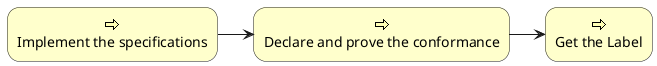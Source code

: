 @startuml

skinparam roundcorner 25
rectangle "Implement the specifications"  as impl <<$archimate/business-process>> #Business
rectangle "Declare and prove the conformance"  as prove <<$archimate/business-process>> #Business
rectangle "Get the Label"  as label <<$archimate/business-process>> #Business

impl -right-> prove
prove -right-> label


url of impl is [[#how-to-implement-the-specifications]]
url of prove is [[#declare-and-prove-your-conformance]]
url of label is [[#label-your-system]]

@enduml